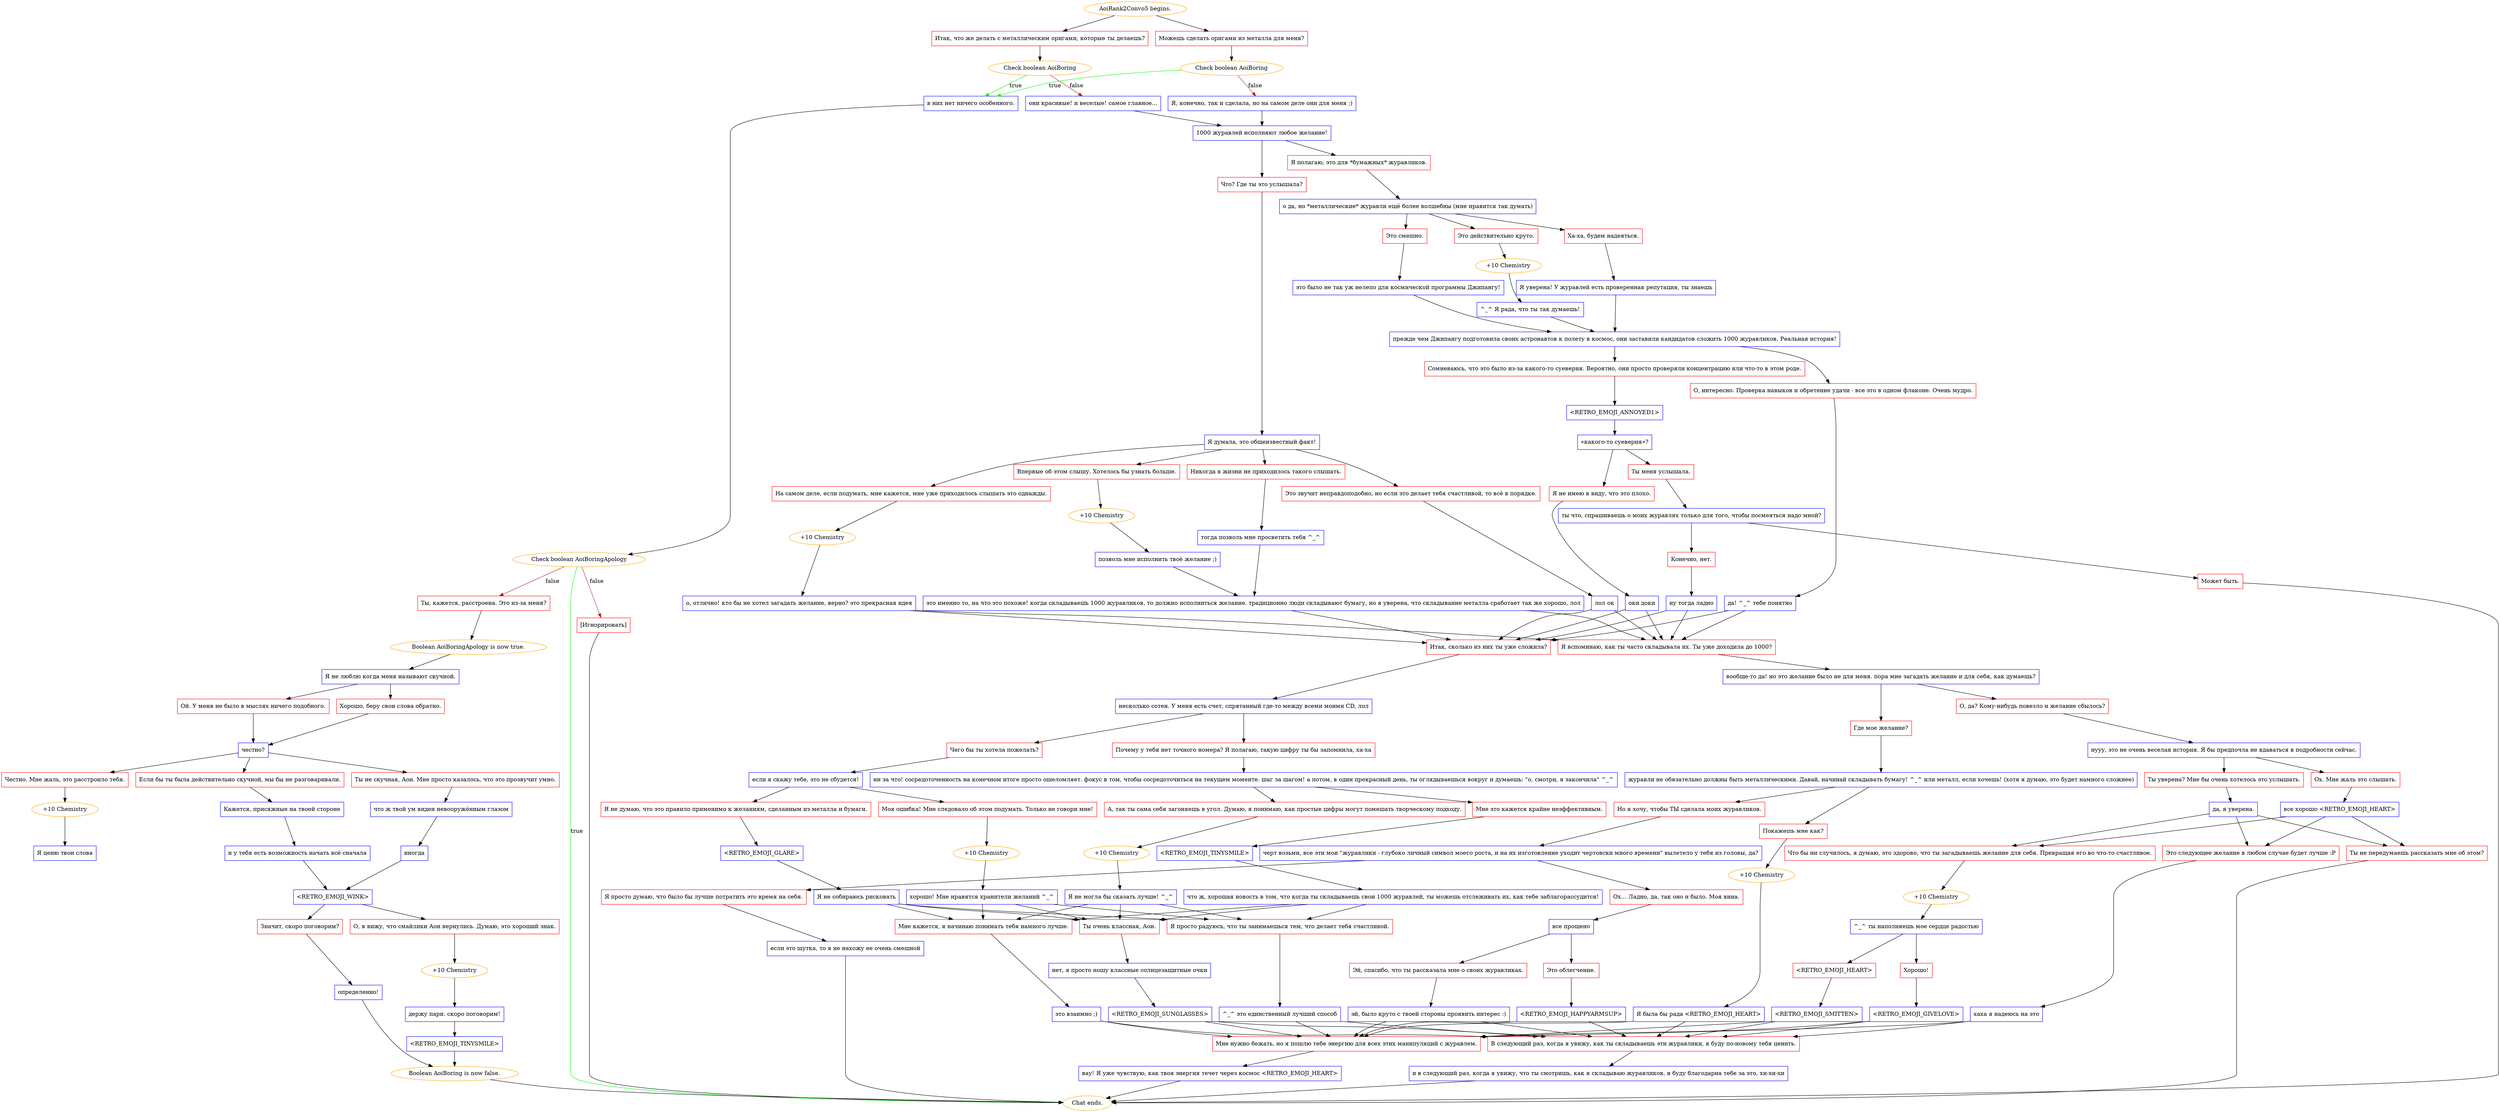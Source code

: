 digraph {
	"AoiRank2Convo5 begins." [color=orange];
		"AoiRank2Convo5 begins." -> j879599781;
		"AoiRank2Convo5 begins." -> j1775915865;
	j879599781 [label="Итак, что же делать с металлическим оригами, которые ты делаешь?",shape=box,color=red];
		j879599781 -> j1443129487;
	j1775915865 [label="Можешь сделать оригами из металла для меня?",shape=box,color=red];
		j1775915865 -> j1194707698;
	j1443129487 [label="Check boolean AoiBoring",color=orange];
		j1443129487 -> j2527922596 [label=true,color=green];
		j1443129487 -> j3522272311 [label=false,color=brown];
	j1194707698 [label="Check boolean AoiBoring",color=orange];
		j1194707698 -> j2527922596 [label=true,color=green];
		j1194707698 -> j3394914738 [label=false,color=brown];
	j2527922596 [label="в них нет ничего особенного.",shape=box,color=blue];
		j2527922596 -> j4116366548;
	j3522272311 [label="они красивые! и веселые! самое главное...",shape=box,color=blue];
		j3522272311 -> j2343630927;
	j3394914738 [label="Я, конечно, так и сделала, но на самом деле они для меня ;)",shape=box,color=blue];
		j3394914738 -> j2343630927;
	j4116366548 [label="Check boolean AoiBoringApology",color=orange];
		j4116366548 -> "Chat ends." [label=true,color=green];
		j4116366548 -> j1643449640 [label=false,color=brown];
		j4116366548 -> j3432236701 [label=false,color=brown];
	j2343630927 [label="1000 журавлей исполняют любое желание!",shape=box,color=blue];
		j2343630927 -> j87184384;
		j2343630927 -> j2218342972;
	"Chat ends." [color=orange];
	j1643449640 [label="Ты, кажется, расстроена. Это из-за меня?",shape=box,color=red];
		j1643449640 -> j3709566866;
	j3432236701 [label="[Игнорировать]",shape=box,color=red];
		j3432236701 -> "Chat ends.";
	j87184384 [label="Я полагаю, это для *бумажных* журавликов.",shape=box,color=red];
		j87184384 -> j3610822186;
	j2218342972 [label="Что? Где ты это услышала?",shape=box,color=red];
		j2218342972 -> j3225400792;
	j3709566866 [label="Boolean AoiBoringApology is now true.",color=orange];
		j3709566866 -> j2133221322;
	j3610822186 [label="о да, но *металлические* журавли ещё более волшебны (мне нравится так думать)",shape=box,color=blue];
		j3610822186 -> j1212586697;
		j3610822186 -> j3593118929;
		j3610822186 -> j3023698846;
	j3225400792 [label="Я думала, это общеизвестный факт!",shape=box,color=blue];
		j3225400792 -> j2065628183;
		j3225400792 -> j3144199703;
		j3225400792 -> j3431377372;
		j3225400792 -> j1392452258;
	j2133221322 [label="Я не люблю когда меня называют скучной.",shape=box,color=blue];
		j2133221322 -> j1952722274;
		j2133221322 -> j979570584;
	j1212586697 [label="Ха-ха, будем надеяться.",shape=box,color=red];
		j1212586697 -> j2347487420;
	j3593118929 [label="Это действительно круто.",shape=box,color=red];
		j3593118929 -> j1808047803;
	j3023698846 [label="Это смешно.",shape=box,color=red];
		j3023698846 -> j3712772061;
	j2065628183 [label="Никогда в жизни не приходилось такого слышать.",shape=box,color=red];
		j2065628183 -> j1129032554;
	j3144199703 [label="Впервые об этом слышу. Хотелось бы узнать больше.",shape=box,color=red];
		j3144199703 -> j527379072;
	j3431377372 [label="На самом деле, если подумать, мне кажется, мне уже приходилось слышать это однажды.",shape=box,color=red];
		j3431377372 -> j4063624122;
	j1392452258 [label="Это звучит неправдоподобно, но если это делает тебя счастливой, то всё в порядке.",shape=box,color=red];
		j1392452258 -> j767397838;
	j1952722274 [label="Ой. У меня не было в мыслях ничего подобного.",shape=box,color=red];
		j1952722274 -> j887710100;
	j979570584 [label="Хорошо, беру свои слова обратно.",shape=box,color=red];
		j979570584 -> j887710100;
	j2347487420 [label="Я уверена! У журавлей есть проверенная репутация, ты знаешь",shape=box,color=blue];
		j2347487420 -> j1478360209;
	j1808047803 [label="+10 Chemistry",color=orange];
		j1808047803 -> j2721785563;
	j3712772061 [label="это было не так уж нелепо для космической программы Джипангу!",shape=box,color=blue];
		j3712772061 -> j1478360209;
	j1129032554 [label="тогда позволь мне просветить тебя ^_^",shape=box,color=blue];
		j1129032554 -> j1254903701;
	j527379072 [label="+10 Chemistry",color=orange];
		j527379072 -> j3155437176;
	j4063624122 [label="+10 Chemistry",color=orange];
		j4063624122 -> j3144392074;
	j767397838 [label="лол ок",shape=box,color=blue];
		j767397838 -> j1568672357;
		j767397838 -> j1459014255;
	j887710100 [label="честно?",shape=box,color=blue];
		j887710100 -> j1098478373;
		j887710100 -> j1921192321;
		j887710100 -> j2009981713;
	j1478360209 [label="прежде чем Джипангу подготовила своих астронавтов к полету в космос, они заставили кандидатов сложить 1000 журавликов. Реальная история!",shape=box,color=blue];
		j1478360209 -> j3365368338;
		j1478360209 -> j862203129;
	j2721785563 [label="^_^ Я рада, что ты так думаешь!",shape=box,color=blue];
		j2721785563 -> j1478360209;
	j1254903701 [label="это именно то, на что это похоже! когда складываешь 1000 журавликов, то должно исполниться желание. традиционно люди складывают бумагу, но я уверена, что складывание металла сработает так же хорошо, лол",shape=box,color=blue];
		j1254903701 -> j1568672357;
		j1254903701 -> j1459014255;
	j3155437176 [label="позволь мне исполнить твоё желание ;)",shape=box,color=blue];
		j3155437176 -> j1254903701;
	j3144392074 [label="о, отлично! кто бы не хотел загадать желание, верно? это прекрасная идея",shape=box,color=blue];
		j3144392074 -> j1568672357;
		j3144392074 -> j1459014255;
	j1568672357 [label="Итак, сколько из них ты уже сложила?",shape=box,color=red];
		j1568672357 -> j634097078;
	j1459014255 [label="Я вспоминаю, как ты часто складывала их. Ты уже доходила до 1000?",shape=box,color=red];
		j1459014255 -> j506568135;
	j1098478373 [label="Честно. Мне жаль, это расстроило тебя.",shape=box,color=red];
		j1098478373 -> j2277162638;
	j1921192321 [label="Ты не скучная, Аои. Мне просто казалось, что это прозвучит умно.",shape=box,color=red];
		j1921192321 -> j2284720442;
	j2009981713 [label="Если бы ты была действительно скучной, мы бы не разговаривали.",shape=box,color=red];
		j2009981713 -> j855913313;
	j3365368338 [label="Сомневаюсь, что это было из-за какого-то суеверия. Вероятно, они просто проверяли концентрацию или что-то в этом роде.",shape=box,color=red];
		j3365368338 -> j1218778462;
	j862203129 [label="О, интересно. Проверка навыков и обретение удачи - все это в одном флаконе. Очень мудро.",shape=box,color=red];
		j862203129 -> j93000102;
	j634097078 [label="несколько сотен. У меня есть счет, спрятанный где-то между всеми моими CD, лол",shape=box,color=blue];
		j634097078 -> j867836299;
		j634097078 -> j3205772267;
	j506568135 [label="вообще-то да! но это желание было не для меня. пора мне загадать желание и для себя, как думаешь?",shape=box,color=blue];
		j506568135 -> j2122792634;
		j506568135 -> j3225659276;
	j2277162638 [label="+10 Chemistry",color=orange];
		j2277162638 -> j1137765294;
	j2284720442 [label="что ж твой ум виден невооружённым глазом",shape=box,color=blue];
		j2284720442 -> j3436570793;
	j855913313 [label="Кажется, присяжные на твоей стороне",shape=box,color=blue];
		j855913313 -> j846912305;
	j1218778462 [label="<RETRO_EMOJI_ANNOYED1>",shape=box,color=blue];
		j1218778462 -> j1274912800;
	j93000102 [label="да! ^_^ тебе понятно",shape=box,color=blue];
		j93000102 -> j1568672357;
		j93000102 -> j1459014255;
	j867836299 [label="Почему у тебя нет точного номера? Я полагаю, такую цифру ты бы запомнила, ха-ха",shape=box,color=red];
		j867836299 -> j546506867;
	j3205772267 [label="Чего бы ты хотела пожелать?",shape=box,color=red];
		j3205772267 -> j3819483236;
	j2122792634 [label="О, да? Кому-нибудь повезло и желание сбылось?",shape=box,color=red];
		j2122792634 -> j4024997560;
	j3225659276 [label="Где мое желание?",shape=box,color=red];
		j3225659276 -> j2756460920;
	j1137765294 [label="Я ценю твои слова",shape=box,color=blue];
	j3436570793 [label="иногда",shape=box,color=blue];
		j3436570793 -> j1823067147;
	j846912305 [label="и у тебя есть возможность начать всё сначала",shape=box,color=blue];
		j846912305 -> j1823067147;
	j1274912800 [label="«какого-то суеверия»?",shape=box,color=blue];
		j1274912800 -> j3190385295;
		j1274912800 -> j1103093232;
	j546506867 [label="ни за что! сосредоточенность на конечном итоге просто ошеломляет. фокус в том, чтобы сосредоточиться на текущем моменте. шаг за шагом! а потом, в один прекрасный день, ты оглядываешься вокруг и думаешь: \"о, смотри, я закончила\" ^_^",shape=box,color=blue];
		j546506867 -> j3397745831;
		j546506867 -> j1878389750;
	j3819483236 [label="если я скажу тебе, это не сбудется!",shape=box,color=blue];
		j3819483236 -> j2107049058;
		j3819483236 -> j1004167113;
	j4024997560 [label="нууу, это не очень веселая история. Я бы предпочла не вдаваться в подробности сейчас.",shape=box,color=blue];
		j4024997560 -> j1631671639;
		j4024997560 -> j851403970;
	j2756460920 [label="журавли не обязательно должны быть металлическими. Давай, начинай складывать бумагу! ^_^ или металл, если хочешь! (хотя я думаю, это будет намного сложнее)",shape=box,color=blue];
		j2756460920 -> j3922446783;
		j2756460920 -> j2802385797;
	j1823067147 [label="<RETRO_EMOJI_WINK>",shape=box,color=blue];
		j1823067147 -> j1847803706;
		j1823067147 -> j2941210274;
	j3190385295 [label="Ты меня услышала.",shape=box,color=red];
		j3190385295 -> j2760742475;
	j1103093232 [label="Я не имею в виду, что это плохо.",shape=box,color=red];
		j1103093232 -> j279423666;
	j3397745831 [label="А, так ты сама себя загоняешь в угол. Думаю, я понимаю, как простые цифры могут помешать творческому подходу.",shape=box,color=red];
		j3397745831 -> j2769766886;
	j1878389750 [label="Мне это кажется крайне неэффективным.",shape=box,color=red];
		j1878389750 -> j418810337;
	j2107049058 [label="Моя ошибка! Мне следовало об этом подумать. Только не говори мне!",shape=box,color=red];
		j2107049058 -> j265893104;
	j1004167113 [label="Я не думаю, что это правило применимо к желаниям, сделанным из металла и бумаги.",shape=box,color=red];
		j1004167113 -> j2330245292;
	j1631671639 [label="Ох. Мне жаль это слышать.",shape=box,color=red];
		j1631671639 -> j3325107316;
	j851403970 [label="Ты уверена? Мне бы очень хотелось это услышать.",shape=box,color=red];
		j851403970 -> j896375434;
	j3922446783 [label="Покажешь мне как?",shape=box,color=red];
		j3922446783 -> j3319482163;
	j2802385797 [label="Но я хочу, чтобы ТЫ сделала моих журавликов.",shape=box,color=red];
		j2802385797 -> j2572488327;
	j1847803706 [label="Значит, скоро поговорим?",shape=box,color=red];
		j1847803706 -> j3540396099;
	j2941210274 [label="О, я вижу, что смайлики Аои вернулись. Думаю, это хороший знак.",shape=box,color=red];
		j2941210274 -> j3784687230;
	j2760742475 [label="ты что, спрашиваешь о моих журавлях только для того, чтобы посмеяться надо мной?",shape=box,color=blue];
		j2760742475 -> j3656159700;
		j2760742475 -> j2127301756;
	j279423666 [label="оки доки",shape=box,color=blue];
		j279423666 -> j1568672357;
		j279423666 -> j1459014255;
	j2769766886 [label="+10 Chemistry",color=orange];
		j2769766886 -> j3537850168;
	j418810337 [label="<RETRO_EMOJI_TINYSMILE>",shape=box,color=blue];
		j418810337 -> j867766600;
	j265893104 [label="+10 Chemistry",color=orange];
		j265893104 -> j3088681931;
	j2330245292 [label="<RETRO_EMOJI_GLARE>",shape=box,color=blue];
		j2330245292 -> j1595822565;
	j3325107316 [label="все хорошо <RETRO_EMOJI_HEART>",shape=box,color=blue];
		j3325107316 -> j1457331933;
		j3325107316 -> j1537413862;
		j3325107316 -> j2768209291;
	j896375434 [label="да, я уверена.",shape=box,color=blue];
		j896375434 -> j1457331933;
		j896375434 -> j1537413862;
		j896375434 -> j2768209291;
	j3319482163 [label="+10 Chemistry",color=orange];
		j3319482163 -> j1792990253;
	j2572488327 [label="черт возьми, все эти мои \"журавлики - глубоко личный символ моего роста, и на их изготовление уходит чертовски много времени\" вылетело у тебя из головы, да?",shape=box,color=blue];
		j2572488327 -> j2798079805;
		j2572488327 -> j2634402666;
	j3540396099 [label="определенно!",shape=box,color=blue];
		j3540396099 -> j1984221796;
	j3784687230 [label="+10 Chemistry",color=orange];
		j3784687230 -> j4005938628;
	j3656159700 [label="Может быть.",shape=box,color=red];
		j3656159700 -> "Chat ends.";
	j2127301756 [label="Конечно, нет.",shape=box,color=red];
		j2127301756 -> j1259386870;
	j3537850168 [label="Я не могла бы сказать лучше! ^_^",shape=box,color=blue];
		j3537850168 -> j225861648;
		j3537850168 -> j850064253;
		j3537850168 -> j3550609671;
	j867766600 [label="что ж, хорошая новость в том, что когда ты складываешь свои 1000 журавлей, ты можешь отслеживать их, как тебе заблагорассудится!",shape=box,color=blue];
		j867766600 -> j225861648;
		j867766600 -> j850064253;
		j867766600 -> j3550609671;
	j3088681931 [label="хорошо! Мне нравятся хранители желаний ^_^",shape=box,color=blue];
		j3088681931 -> j225861648;
		j3088681931 -> j850064253;
		j3088681931 -> j3550609671;
	j1595822565 [label="Я не собираюсь рисковать",shape=box,color=blue];
		j1595822565 -> j225861648;
		j1595822565 -> j850064253;
		j1595822565 -> j3550609671;
	j1457331933 [label="Это следующее желание в любом случае будет лучше :P",shape=box,color=red];
		j1457331933 -> j2468436509;
	j1537413862 [label="Что бы ни случилось, я думаю, это здорово, что ты загадываешь желание для себя. Превращая его во что-то счастливое.",shape=box,color=red];
		j1537413862 -> j653099078;
	j2768209291 [label="Ты не передумаешь рассказать мне об этом?",shape=box,color=red];
		j2768209291 -> "Chat ends.";
	j1792990253 [label="Я была бы рада <RETRO_EMOJI_HEART>",shape=box,color=blue];
		j1792990253 -> j2828342268;
		j1792990253 -> j1420493858;
	j2798079805 [label="Я просто думаю, что было бы лучше потратить это время на себя.",shape=box,color=red];
		j2798079805 -> j2069571742;
	j2634402666 [label="Ох... Ладно, да, так оно и было. Моя вина.",shape=box,color=red];
		j2634402666 -> j3272626;
	j1984221796 [label="Boolean AoiBoring is now false.",color=orange];
		j1984221796 -> "Chat ends.";
	j4005938628 [label="держу пари. скоро поговорим!",shape=box,color=blue];
		j4005938628 -> j3248434141;
	j1259386870 [label="ну тогда ладно",shape=box,color=blue];
		j1259386870 -> j1568672357;
		j1259386870 -> j1459014255;
	j225861648 [label="Мне кажется, я начинаю понимать тебя намного лучше.",shape=box,color=red];
		j225861648 -> j1906448597;
	j850064253 [label="Ты очень классная, Аои.",shape=box,color=red];
		j850064253 -> j1082894285;
	j3550609671 [label="Я просто радуюсь, что ты занимаешься тем, что делает тебя счастливой.",shape=box,color=red];
		j3550609671 -> j2279316071;
	j2468436509 [label="хаха я надеюсь на это",shape=box,color=blue];
		j2468436509 -> j2828342268;
		j2468436509 -> j1420493858;
	j653099078 [label="+10 Chemistry",color=orange];
		j653099078 -> j3026843841;
	j2828342268 [label="В следующий раз, когда я увижу, как ты складываешь эти журавлики, я буду по-новому тебя ценить.",shape=box,color=red];
		j2828342268 -> j3377460920;
	j1420493858 [label="Мне нужно бежать, но я пошлю тебе энергию для всех этих манипуляций с журавлем.",shape=box,color=red];
		j1420493858 -> j3703050271;
	j2069571742 [label="если это шутка, то я не нахожу ее очень смешной",shape=box,color=blue];
		j2069571742 -> "Chat ends.";
	j3272626 [label="все прощено",shape=box,color=blue];
		j3272626 -> j2236715190;
		j3272626 -> j383736879;
	j3248434141 [label="<RETRO_EMOJI_TINYSMILE>",shape=box,color=blue];
		j3248434141 -> j1984221796;
	j1906448597 [label="это взаимно ;)",shape=box,color=blue];
		j1906448597 -> j2828342268;
		j1906448597 -> j1420493858;
	j1082894285 [label="нет, я просто ношу классные солнцезащитные очки",shape=box,color=blue];
		j1082894285 -> j2455681144;
	j2279316071 [label="^_^ это единственный лучший способ",shape=box,color=blue];
		j2279316071 -> j2828342268;
		j2279316071 -> j1420493858;
	j3026843841 [label="^_^ ты наполняешь мое сердце радостью",shape=box,color=blue];
		j3026843841 -> j3278132999;
		j3026843841 -> j2656202917;
	j3377460920 [label="и в следующий раз, когда я увижу, что ты смотришь, как я складываю журавликов, я буду благодарна тебе за это, хи-хи-хи",shape=box,color=blue];
		j3377460920 -> "Chat ends.";
	j3703050271 [label="вау! Я уже чувствую, как твоя энергия течет через космос <RETRO_EMOJI_HEART>",shape=box,color=blue];
		j3703050271 -> "Chat ends.";
	j2236715190 [label="Эй, спасибо, что ты рассказала мне о своих журавликах.",shape=box,color=red];
		j2236715190 -> j858388134;
	j383736879 [label="Это облегчение.",shape=box,color=red];
		j383736879 -> j2446588326;
	j2455681144 [label="<RETRO_EMOJI_SUNGLASSES>",shape=box,color=blue];
		j2455681144 -> j2828342268;
		j2455681144 -> j1420493858;
	j3278132999 [label="Хорошо!",shape=box,color=red];
		j3278132999 -> j547745806;
	j2656202917 [label="<RETRO_EMOJI_HEART>",shape=box,color=red];
		j2656202917 -> j4241135296;
	j858388134 [label="эй, было круто с твоей стороны проявить интерес :)",shape=box,color=blue];
		j858388134 -> j2828342268;
		j858388134 -> j1420493858;
	j2446588326 [label="<RETRO_EMOJI_HAPPYARMSUP>",shape=box,color=blue];
		j2446588326 -> j2828342268;
		j2446588326 -> j1420493858;
	j547745806 [label="<RETRO_EMOJI_GIVELOVE>",shape=box,color=blue];
		j547745806 -> j2828342268;
		j547745806 -> j1420493858;
	j4241135296 [label="<RETRO_EMOJI_SMITTEN>",shape=box,color=blue];
		j4241135296 -> j2828342268;
		j4241135296 -> j1420493858;
}